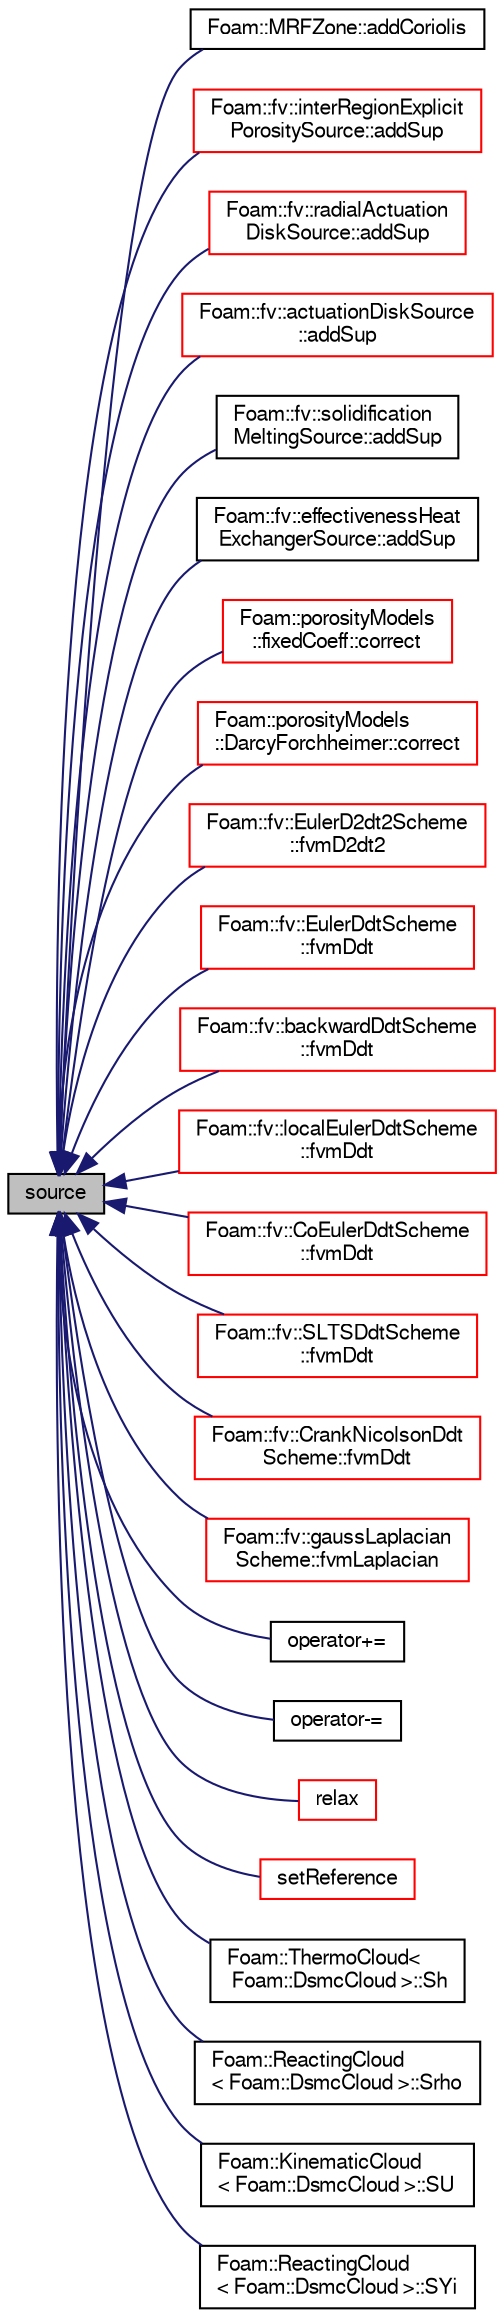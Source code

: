 digraph "source"
{
  bgcolor="transparent";
  edge [fontname="FreeSans",fontsize="10",labelfontname="FreeSans",labelfontsize="10"];
  node [fontname="FreeSans",fontsize="10",shape=record];
  rankdir="LR";
  Node1828 [label="source",height=0.2,width=0.4,color="black", fillcolor="grey75", style="filled", fontcolor="black"];
  Node1828 -> Node1829 [dir="back",color="midnightblue",fontsize="10",style="solid",fontname="FreeSans"];
  Node1829 [label="Foam::MRFZone::addCoriolis",height=0.2,width=0.4,color="black",URL="$a21898.html#a65a51223bc0f8e1c7fac165e111699c8",tooltip="Add the Coriolis force contribution to the momentum equation. "];
  Node1828 -> Node1830 [dir="back",color="midnightblue",fontsize="10",style="solid",fontname="FreeSans"];
  Node1830 [label="Foam::fv::interRegionExplicit\lPorositySource::addSup",height=0.2,width=0.4,color="red",URL="$a23534.html#a921ab0aacd899760d7f4a2ec0b0241bd",tooltip="Vector. "];
  Node1828 -> Node1833 [dir="back",color="midnightblue",fontsize="10",style="solid",fontname="FreeSans"];
  Node1833 [label="Foam::fv::radialActuation\lDiskSource::addSup",height=0.2,width=0.4,color="red",URL="$a23478.html#a921ab0aacd899760d7f4a2ec0b0241bd",tooltip="Source term to momentum equation. "];
  Node1828 -> Node1836 [dir="back",color="midnightblue",fontsize="10",style="solid",fontname="FreeSans"];
  Node1836 [label="Foam::fv::actuationDiskSource\l::addSup",height=0.2,width=0.4,color="red",URL="$a23458.html#a921ab0aacd899760d7f4a2ec0b0241bd",tooltip="Source term to momentum equation. "];
  Node1828 -> Node1839 [dir="back",color="midnightblue",fontsize="10",style="solid",fontname="FreeSans"];
  Node1839 [label="Foam::fv::solidification\lMeltingSource::addSup",height=0.2,width=0.4,color="black",URL="$a23522.html#a921ab0aacd899760d7f4a2ec0b0241bd",tooltip="Add implicit contribution to momentum equation. "];
  Node1828 -> Node1840 [dir="back",color="midnightblue",fontsize="10",style="solid",fontname="FreeSans"];
  Node1840 [label="Foam::fv::effectivenessHeat\lExchangerSource::addSup",height=0.2,width=0.4,color="black",URL="$a23462.html#a42e5220cac26493394efed2c2c8b4ccd",tooltip="Scalar. "];
  Node1828 -> Node1841 [dir="back",color="midnightblue",fontsize="10",style="solid",fontname="FreeSans"];
  Node1841 [label="Foam::porosityModels\l::fixedCoeff::correct",height=0.2,width=0.4,color="red",URL="$a21910.html#acc340a84624d8d339207b5073d6929c7",tooltip="Add resistance. "];
  Node1828 -> Node1845 [dir="back",color="midnightblue",fontsize="10",style="solid",fontname="FreeSans"];
  Node1845 [label="Foam::porosityModels\l::DarcyForchheimer::correct",height=0.2,width=0.4,color="red",URL="$a21906.html#acc340a84624d8d339207b5073d6929c7",tooltip="Add resistance. "];
  Node1828 -> Node1849 [dir="back",color="midnightblue",fontsize="10",style="solid",fontname="FreeSans"];
  Node1849 [label="Foam::fv::EulerD2dt2Scheme\l::fvmD2dt2",height=0.2,width=0.4,color="red",URL="$a22458.html#a801546851c0a308a4d3126133473d782"];
  Node1828 -> Node1853 [dir="back",color="midnightblue",fontsize="10",style="solid",fontname="FreeSans"];
  Node1853 [label="Foam::fv::EulerDdtScheme\l::fvmDdt",height=0.2,width=0.4,color="red",URL="$a22490.html#a8602a98a4ac41054bb3dcf8adc93b94b"];
  Node1828 -> Node1857 [dir="back",color="midnightblue",fontsize="10",style="solid",fontname="FreeSans"];
  Node1857 [label="Foam::fv::backwardDdtScheme\l::fvmDdt",height=0.2,width=0.4,color="red",URL="$a22466.html#a8602a98a4ac41054bb3dcf8adc93b94b"];
  Node1828 -> Node1861 [dir="back",color="midnightblue",fontsize="10",style="solid",fontname="FreeSans"];
  Node1861 [label="Foam::fv::localEulerDdtScheme\l::fvmDdt",height=0.2,width=0.4,color="red",URL="$a22494.html#a8602a98a4ac41054bb3dcf8adc93b94b"];
  Node1828 -> Node1865 [dir="back",color="midnightblue",fontsize="10",style="solid",fontname="FreeSans"];
  Node1865 [label="Foam::fv::CoEulerDdtScheme\l::fvmDdt",height=0.2,width=0.4,color="red",URL="$a22474.html#a8602a98a4ac41054bb3dcf8adc93b94b"];
  Node1828 -> Node1884 [dir="back",color="midnightblue",fontsize="10",style="solid",fontname="FreeSans"];
  Node1884 [label="Foam::fv::SLTSDdtScheme\l::fvmDdt",height=0.2,width=0.4,color="red",URL="$a22498.html#a8602a98a4ac41054bb3dcf8adc93b94b"];
  Node1828 -> Node1872 [dir="back",color="midnightblue",fontsize="10",style="solid",fontname="FreeSans"];
  Node1872 [label="Foam::fv::CrankNicolsonDdt\lScheme::fvmDdt",height=0.2,width=0.4,color="red",URL="$a22478.html#a8602a98a4ac41054bb3dcf8adc93b94b"];
  Node1828 -> Node1888 [dir="back",color="midnightblue",fontsize="10",style="solid",fontname="FreeSans"];
  Node1888 [label="Foam::fv::gaussLaplacian\lScheme::fvmLaplacian",height=0.2,width=0.4,color="red",URL="$a22578.html#ac363258e34a38773cd5e029506a4b945"];
  Node1828 -> Node1892 [dir="back",color="midnightblue",fontsize="10",style="solid",fontname="FreeSans"];
  Node1892 [label="operator+=",height=0.2,width=0.4,color="black",URL="$a22358.html#a728da377a6885d7bb931bccd419a176b"];
  Node1828 -> Node1893 [dir="back",color="midnightblue",fontsize="10",style="solid",fontname="FreeSans"];
  Node1893 [label="operator-=",height=0.2,width=0.4,color="black",URL="$a22358.html#aaa5b35d8e46d95f91c4391e1410ae08e"];
  Node1828 -> Node1894 [dir="back",color="midnightblue",fontsize="10",style="solid",fontname="FreeSans"];
  Node1894 [label="relax",height=0.2,width=0.4,color="red",URL="$a22358.html#a06343b944c91a56352ebf646011c212e",tooltip="Relax matrix (for steady-state solution). "];
  Node1828 -> Node1903 [dir="back",color="midnightblue",fontsize="10",style="solid",fontname="FreeSans"];
  Node1903 [label="setReference",height=0.2,width=0.4,color="red",URL="$a22358.html#a954c04bea3c4c0220047c21ca5e38763",tooltip="Set reference level for solution. "];
  Node1828 -> Node1906 [dir="back",color="midnightblue",fontsize="10",style="solid",fontname="FreeSans"];
  Node1906 [label="Foam::ThermoCloud\<\l Foam::DsmcCloud \>::Sh",height=0.2,width=0.4,color="black",URL="$a23834.html#a9d29d9d92d92163ba3a379a5d862622e",tooltip="Return sensible enthalpy source term [J/kg/m3/s]. "];
  Node1828 -> Node1907 [dir="back",color="midnightblue",fontsize="10",style="solid",fontname="FreeSans"];
  Node1907 [label="Foam::ReactingCloud\l\< Foam::DsmcCloud \>::Srho",height=0.2,width=0.4,color="black",URL="$a23814.html#a7a939920fe14f094af1835bd9cccc4b4",tooltip="Return total mass source term [kg/m3/s]. "];
  Node1828 -> Node1908 [dir="back",color="midnightblue",fontsize="10",style="solid",fontname="FreeSans"];
  Node1908 [label="Foam::KinematicCloud\l\< Foam::DsmcCloud \>::SU",height=0.2,width=0.4,color="black",URL="$a23786.html#a0938f3c7a92ed6fef968150315869585",tooltip="Return tmp momentum source term. "];
  Node1828 -> Node1909 [dir="back",color="midnightblue",fontsize="10",style="solid",fontname="FreeSans"];
  Node1909 [label="Foam::ReactingCloud\l\< Foam::DsmcCloud \>::SYi",height=0.2,width=0.4,color="black",URL="$a23814.html#a4971d965fd221c92cae237555e0316ff",tooltip="Return mass source term for specie i - specie eqn. "];
}
